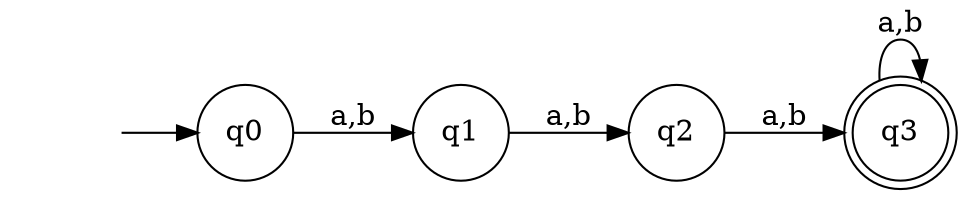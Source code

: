 digraph G {
    rankdir=LR;
    node [shape=doublecircle]; q3;
    node [shape=circle];

    q0 -> q1 [label="a,b"];
    q1 -> q2 [label="a,b"];
    q2 -> q3 [label="a,b"];
    q3 -> q3 [label="a,b"];
    node [shape=none, label=""]; 0;
    0 -> q0;
}